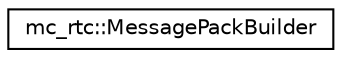 digraph "Graphical Class Hierarchy"
{
 // INTERACTIVE_SVG=YES
 // LATEX_PDF_SIZE
  edge [fontname="Helvetica",fontsize="10",labelfontname="Helvetica",labelfontsize="10"];
  node [fontname="Helvetica",fontsize="10",shape=record];
  rankdir="LR";
  Node0 [label="mc_rtc::MessagePackBuilder",height=0.2,width=0.4,color="black", fillcolor="white", style="filled",URL="$structmc__rtc_1_1MessagePackBuilder.html",tooltip=" "];
}
